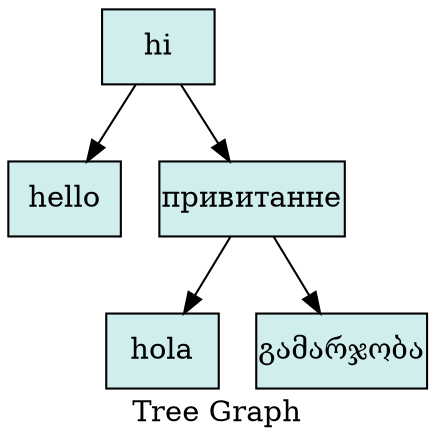 digraph Tree {

	node [shape = "circle", style = "filled", fillcolor = "red",fontcolor = "#000000", margin = "0.01"];
	rankdir = "TB";

	label = "Tree Graph";

	"0x5b7fc80" [shape = "record", fillcolor="lightcyan2", label = "{hi}" ];
	"0x5b7fc80"->"0x5b801e0";
	"0x5b7fc80"->"0x5b7fe20";


	"0x5b7fe20" [shape = "record", fillcolor="lightcyan2", label = "{привитанне}" ];
	"0x5b7fe20"->"0x5b7ff00";
	"0x5b7fe20"->"0x5b80100";


	"0x5b80100" [shape = "record", fillcolor="lightcyan2", label = "{გამარჯობა}" ];


	"0x5b7ff00" [shape = "record", fillcolor="lightcyan2", label = "{hola}" ];


	"0x5b801e0" [shape = "record", fillcolor="lightcyan2", label = "{hello}" ];


}
